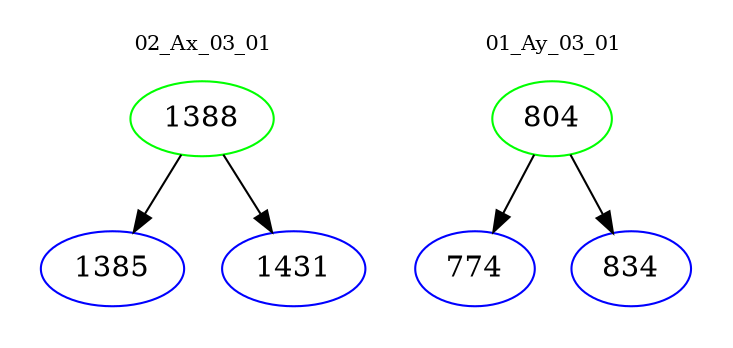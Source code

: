 digraph{
subgraph cluster_0 {
color = white
label = "02_Ax_03_01";
fontsize=10;
T0_1388 [label="1388", color="green"]
T0_1388 -> T0_1385 [color="black"]
T0_1385 [label="1385", color="blue"]
T0_1388 -> T0_1431 [color="black"]
T0_1431 [label="1431", color="blue"]
}
subgraph cluster_1 {
color = white
label = "01_Ay_03_01";
fontsize=10;
T1_804 [label="804", color="green"]
T1_804 -> T1_774 [color="black"]
T1_774 [label="774", color="blue"]
T1_804 -> T1_834 [color="black"]
T1_834 [label="834", color="blue"]
}
}
